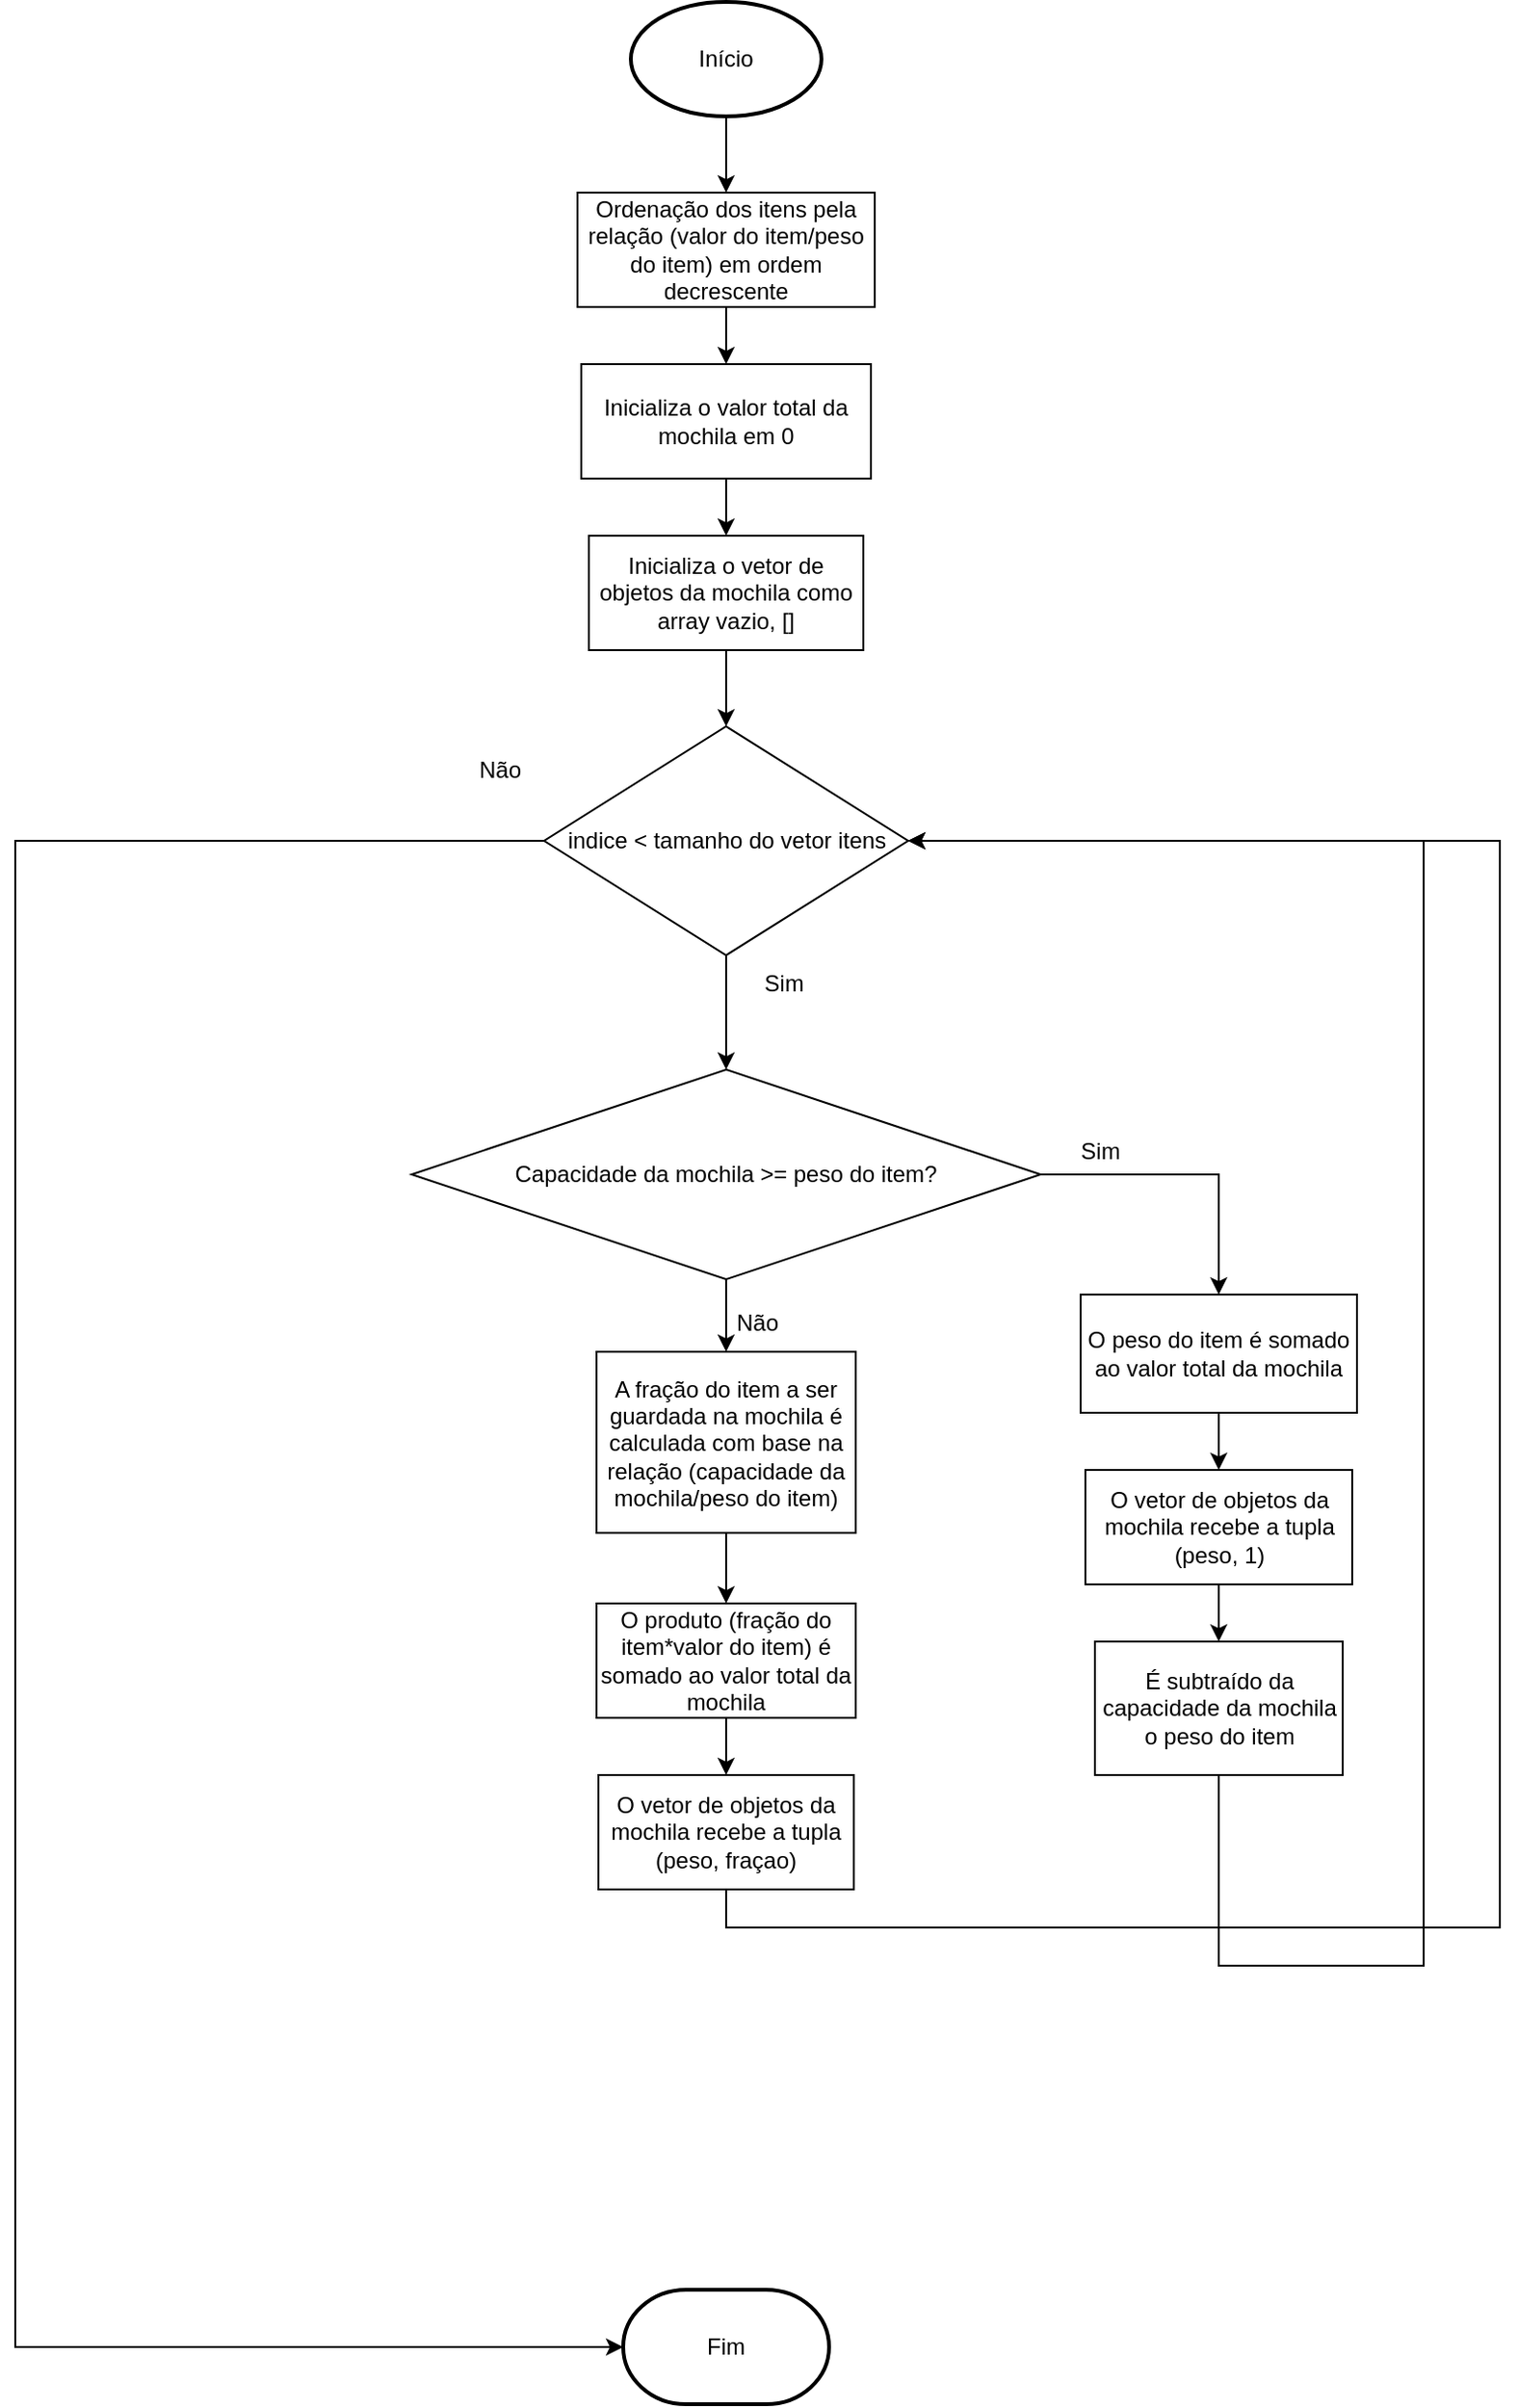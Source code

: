 <mxfile version="21.8.2" type="device">
  <diagram id="C5RBs43oDa-KdzZeNtuy" name="Page-1">
    <mxGraphModel dx="1500" dy="763" grid="1" gridSize="10" guides="1" tooltips="1" connect="1" arrows="1" fold="1" page="1" pageScale="1" pageWidth="827" pageHeight="1169" math="0" shadow="0">
      <root>
        <mxCell id="WIyWlLk6GJQsqaUBKTNV-0" />
        <mxCell id="WIyWlLk6GJQsqaUBKTNV-1" parent="WIyWlLk6GJQsqaUBKTNV-0" />
        <mxCell id="nERGSjp8VS6Cz2sTOSRf-0" value="Início" style="strokeWidth=2;html=1;shape=mxgraph.flowchart.start_1;whiteSpace=wrap;" parent="WIyWlLk6GJQsqaUBKTNV-1" vertex="1">
          <mxGeometry x="364" y="10" width="100" height="60" as="geometry" />
        </mxCell>
        <mxCell id="nERGSjp8VS6Cz2sTOSRf-1" value="" style="endArrow=classic;html=1;rounded=0;exitX=0.5;exitY=1;exitDx=0;exitDy=0;exitPerimeter=0;entryX=0.5;entryY=0;entryDx=0;entryDy=0;" parent="WIyWlLk6GJQsqaUBKTNV-1" source="nERGSjp8VS6Cz2sTOSRf-0" target="nERGSjp8VS6Cz2sTOSRf-3" edge="1">
          <mxGeometry width="50" height="50" relative="1" as="geometry">
            <mxPoint x="390" y="300" as="sourcePoint" />
            <mxPoint x="414" y="140" as="targetPoint" />
          </mxGeometry>
        </mxCell>
        <mxCell id="nERGSjp8VS6Cz2sTOSRf-2" value="Fim" style="strokeWidth=2;html=1;shape=mxgraph.flowchart.terminator;whiteSpace=wrap;" parent="WIyWlLk6GJQsqaUBKTNV-1" vertex="1">
          <mxGeometry x="360" y="1210" width="108" height="60" as="geometry" />
        </mxCell>
        <mxCell id="nERGSjp8VS6Cz2sTOSRf-6" value="" style="edgeStyle=orthogonalEdgeStyle;rounded=0;orthogonalLoop=1;jettySize=auto;html=1;" parent="WIyWlLk6GJQsqaUBKTNV-1" source="nERGSjp8VS6Cz2sTOSRf-3" target="nERGSjp8VS6Cz2sTOSRf-5" edge="1">
          <mxGeometry relative="1" as="geometry" />
        </mxCell>
        <mxCell id="nERGSjp8VS6Cz2sTOSRf-3" value="Ordenação dos itens pela relação (valor do item/peso do item) em ordem decrescente" style="rounded=0;whiteSpace=wrap;html=1;" parent="WIyWlLk6GJQsqaUBKTNV-1" vertex="1">
          <mxGeometry x="336" y="110" width="156" height="60" as="geometry" />
        </mxCell>
        <mxCell id="nERGSjp8VS6Cz2sTOSRf-8" value="" style="edgeStyle=orthogonalEdgeStyle;rounded=0;orthogonalLoop=1;jettySize=auto;html=1;" parent="WIyWlLk6GJQsqaUBKTNV-1" source="nERGSjp8VS6Cz2sTOSRf-5" target="nERGSjp8VS6Cz2sTOSRf-7" edge="1">
          <mxGeometry relative="1" as="geometry" />
        </mxCell>
        <mxCell id="nERGSjp8VS6Cz2sTOSRf-5" value="Inicializa o valor total da mochila em 0" style="rounded=0;whiteSpace=wrap;html=1;" parent="WIyWlLk6GJQsqaUBKTNV-1" vertex="1">
          <mxGeometry x="338" y="200" width="152" height="60" as="geometry" />
        </mxCell>
        <mxCell id="nERGSjp8VS6Cz2sTOSRf-28" value="" style="edgeStyle=orthogonalEdgeStyle;rounded=0;orthogonalLoop=1;jettySize=auto;html=1;" parent="WIyWlLk6GJQsqaUBKTNV-1" source="nERGSjp8VS6Cz2sTOSRf-7" target="nERGSjp8VS6Cz2sTOSRf-27" edge="1">
          <mxGeometry relative="1" as="geometry" />
        </mxCell>
        <mxCell id="nERGSjp8VS6Cz2sTOSRf-7" value="Inicializa o vetor de objetos da mochila como array vazio, []" style="rounded=0;whiteSpace=wrap;html=1;" parent="WIyWlLk6GJQsqaUBKTNV-1" vertex="1">
          <mxGeometry x="342" y="290" width="144" height="60" as="geometry" />
        </mxCell>
        <mxCell id="nERGSjp8VS6Cz2sTOSRf-12" value="" style="edgeStyle=orthogonalEdgeStyle;rounded=0;orthogonalLoop=1;jettySize=auto;html=1;" parent="WIyWlLk6GJQsqaUBKTNV-1" source="nERGSjp8VS6Cz2sTOSRf-9" target="nERGSjp8VS6Cz2sTOSRf-11" edge="1">
          <mxGeometry relative="1" as="geometry" />
        </mxCell>
        <mxCell id="nERGSjp8VS6Cz2sTOSRf-15" value="" style="edgeStyle=orthogonalEdgeStyle;rounded=0;orthogonalLoop=1;jettySize=auto;html=1;" parent="WIyWlLk6GJQsqaUBKTNV-1" source="nERGSjp8VS6Cz2sTOSRf-9" target="nERGSjp8VS6Cz2sTOSRf-14" edge="1">
          <mxGeometry relative="1" as="geometry" />
        </mxCell>
        <mxCell id="nERGSjp8VS6Cz2sTOSRf-9" value="&lt;div style=&quot;&quot;&gt;&lt;span style=&quot;background-color: initial;&quot;&gt;Capacidade da mochila &amp;gt;= peso do item?&lt;/span&gt;&lt;/div&gt;" style="rhombus;whiteSpace=wrap;html=1;rounded=0;align=center;" parent="WIyWlLk6GJQsqaUBKTNV-1" vertex="1">
          <mxGeometry x="249" y="570" width="330" height="110" as="geometry" />
        </mxCell>
        <mxCell id="nERGSjp8VS6Cz2sTOSRf-18" value="" style="edgeStyle=orthogonalEdgeStyle;rounded=0;orthogonalLoop=1;jettySize=auto;html=1;" parent="WIyWlLk6GJQsqaUBKTNV-1" source="nERGSjp8VS6Cz2sTOSRf-11" target="nERGSjp8VS6Cz2sTOSRf-17" edge="1">
          <mxGeometry relative="1" as="geometry" />
        </mxCell>
        <mxCell id="nERGSjp8VS6Cz2sTOSRf-11" value="O peso do item é somado ao valor total da mochila" style="whiteSpace=wrap;html=1;rounded=0;" parent="WIyWlLk6GJQsqaUBKTNV-1" vertex="1">
          <mxGeometry x="600" y="688" width="145" height="62" as="geometry" />
        </mxCell>
        <mxCell id="nERGSjp8VS6Cz2sTOSRf-13" value="Sim" style="text;html=1;align=center;verticalAlign=middle;resizable=0;points=[];autosize=1;strokeColor=none;fillColor=none;" parent="WIyWlLk6GJQsqaUBKTNV-1" vertex="1">
          <mxGeometry x="590" y="598" width="40" height="30" as="geometry" />
        </mxCell>
        <mxCell id="nERGSjp8VS6Cz2sTOSRf-23" value="" style="edgeStyle=orthogonalEdgeStyle;rounded=0;orthogonalLoop=1;jettySize=auto;html=1;" parent="WIyWlLk6GJQsqaUBKTNV-1" source="nERGSjp8VS6Cz2sTOSRf-14" target="nERGSjp8VS6Cz2sTOSRf-22" edge="1">
          <mxGeometry relative="1" as="geometry" />
        </mxCell>
        <mxCell id="nERGSjp8VS6Cz2sTOSRf-14" value="A fração do item a ser guardada na mochila é calculada com base na relação (capacidade da mochila/peso do item)" style="whiteSpace=wrap;html=1;rounded=0;" parent="WIyWlLk6GJQsqaUBKTNV-1" vertex="1">
          <mxGeometry x="346" y="718" width="136" height="95" as="geometry" />
        </mxCell>
        <mxCell id="nERGSjp8VS6Cz2sTOSRf-16" value="Não" style="text;html=1;align=center;verticalAlign=middle;resizable=0;points=[];autosize=1;strokeColor=none;fillColor=none;" parent="WIyWlLk6GJQsqaUBKTNV-1" vertex="1">
          <mxGeometry x="405" y="688" width="50" height="30" as="geometry" />
        </mxCell>
        <mxCell id="nERGSjp8VS6Cz2sTOSRf-20" value="" style="edgeStyle=orthogonalEdgeStyle;rounded=0;orthogonalLoop=1;jettySize=auto;html=1;" parent="WIyWlLk6GJQsqaUBKTNV-1" source="nERGSjp8VS6Cz2sTOSRf-17" target="nERGSjp8VS6Cz2sTOSRf-19" edge="1">
          <mxGeometry relative="1" as="geometry" />
        </mxCell>
        <mxCell id="nERGSjp8VS6Cz2sTOSRf-17" value="O vetor de objetos da mochila recebe a tupla (peso, 1)" style="rounded=0;whiteSpace=wrap;html=1;" parent="WIyWlLk6GJQsqaUBKTNV-1" vertex="1">
          <mxGeometry x="602.5" y="780" width="140" height="60" as="geometry" />
        </mxCell>
        <mxCell id="nERGSjp8VS6Cz2sTOSRf-35" value="" style="edgeStyle=orthogonalEdgeStyle;rounded=0;orthogonalLoop=1;jettySize=auto;html=1;entryX=1;entryY=0.5;entryDx=0;entryDy=0;exitX=0.5;exitY=1;exitDx=0;exitDy=0;" parent="WIyWlLk6GJQsqaUBKTNV-1" source="nERGSjp8VS6Cz2sTOSRf-19" target="nERGSjp8VS6Cz2sTOSRf-27" edge="1">
          <mxGeometry relative="1" as="geometry">
            <mxPoint x="460" y="1100" as="sourcePoint" />
            <mxPoint x="1223.5" y="410" as="targetPoint" />
            <Array as="points">
              <mxPoint x="673" y="1040" />
              <mxPoint x="780" y="1040" />
              <mxPoint x="780" y="450" />
            </Array>
          </mxGeometry>
        </mxCell>
        <mxCell id="nERGSjp8VS6Cz2sTOSRf-19" value="É subtraído da capacidade da mochila o peso do item" style="rounded=0;whiteSpace=wrap;html=1;" parent="WIyWlLk6GJQsqaUBKTNV-1" vertex="1">
          <mxGeometry x="607.5" y="870" width="130" height="70" as="geometry" />
        </mxCell>
        <mxCell id="nERGSjp8VS6Cz2sTOSRf-26" value="" style="edgeStyle=orthogonalEdgeStyle;rounded=0;orthogonalLoop=1;jettySize=auto;html=1;" parent="WIyWlLk6GJQsqaUBKTNV-1" source="nERGSjp8VS6Cz2sTOSRf-22" target="nERGSjp8VS6Cz2sTOSRf-25" edge="1">
          <mxGeometry relative="1" as="geometry" />
        </mxCell>
        <mxCell id="nERGSjp8VS6Cz2sTOSRf-22" value="O produto (fração do item*valor do item) é somado ao valor total da mochila" style="whiteSpace=wrap;html=1;rounded=0;" parent="WIyWlLk6GJQsqaUBKTNV-1" vertex="1">
          <mxGeometry x="346" y="850" width="136" height="60" as="geometry" />
        </mxCell>
        <mxCell id="nERGSjp8VS6Cz2sTOSRf-43" style="edgeStyle=orthogonalEdgeStyle;rounded=0;orthogonalLoop=1;jettySize=auto;html=1;exitX=0.5;exitY=1;exitDx=0;exitDy=0;entryX=1;entryY=0.5;entryDx=0;entryDy=0;" parent="WIyWlLk6GJQsqaUBKTNV-1" source="nERGSjp8VS6Cz2sTOSRf-25" target="nERGSjp8VS6Cz2sTOSRf-27" edge="1">
          <mxGeometry relative="1" as="geometry">
            <Array as="points">
              <mxPoint x="414" y="1020" />
              <mxPoint x="820" y="1020" />
              <mxPoint x="820" y="450" />
            </Array>
          </mxGeometry>
        </mxCell>
        <mxCell id="nERGSjp8VS6Cz2sTOSRf-25" value="O vetor de objetos da mochila recebe a tupla (peso, fraçao)" style="rounded=0;whiteSpace=wrap;html=1;" parent="WIyWlLk6GJQsqaUBKTNV-1" vertex="1">
          <mxGeometry x="347" y="940" width="134" height="60" as="geometry" />
        </mxCell>
        <mxCell id="nERGSjp8VS6Cz2sTOSRf-29" value="" style="edgeStyle=orthogonalEdgeStyle;rounded=0;orthogonalLoop=1;jettySize=auto;html=1;exitX=0.5;exitY=1;exitDx=0;exitDy=0;" parent="WIyWlLk6GJQsqaUBKTNV-1" source="nERGSjp8VS6Cz2sTOSRf-27" target="nERGSjp8VS6Cz2sTOSRf-9" edge="1">
          <mxGeometry relative="1" as="geometry">
            <mxPoint x="414" y="480" as="sourcePoint" />
          </mxGeometry>
        </mxCell>
        <mxCell id="nERGSjp8VS6Cz2sTOSRf-40" value="" style="edgeStyle=orthogonalEdgeStyle;rounded=0;orthogonalLoop=1;jettySize=auto;html=1;entryX=0;entryY=0.5;entryDx=0;entryDy=0;entryPerimeter=0;exitX=0;exitY=0.5;exitDx=0;exitDy=0;" parent="WIyWlLk6GJQsqaUBKTNV-1" source="nERGSjp8VS6Cz2sTOSRf-27" target="nERGSjp8VS6Cz2sTOSRf-2" edge="1">
          <mxGeometry relative="1" as="geometry">
            <mxPoint x="40" y="450" as="sourcePoint" />
            <mxPoint x="111.5" y="1240" as="targetPoint" />
            <Array as="points">
              <mxPoint x="41" y="450" />
              <mxPoint x="41" y="1240" />
            </Array>
          </mxGeometry>
        </mxCell>
        <mxCell id="nERGSjp8VS6Cz2sTOSRf-27" value="indice &amp;lt; tamanho do vetor itens" style="rhombus;whiteSpace=wrap;html=1;rounded=0;" parent="WIyWlLk6GJQsqaUBKTNV-1" vertex="1">
          <mxGeometry x="318.5" y="390" width="191" height="120" as="geometry" />
        </mxCell>
        <mxCell id="nERGSjp8VS6Cz2sTOSRf-30" value="Sim" style="text;html=1;align=center;verticalAlign=middle;resizable=0;points=[];autosize=1;strokeColor=none;fillColor=none;" parent="WIyWlLk6GJQsqaUBKTNV-1" vertex="1">
          <mxGeometry x="424" y="510" width="40" height="30" as="geometry" />
        </mxCell>
        <mxCell id="RQGvRpjC133S4vMoeBN3-1" value="Não" style="text;html=1;align=center;verticalAlign=middle;resizable=0;points=[];autosize=1;strokeColor=none;fillColor=none;" vertex="1" parent="WIyWlLk6GJQsqaUBKTNV-1">
          <mxGeometry x="270" y="398" width="50" height="30" as="geometry" />
        </mxCell>
      </root>
    </mxGraphModel>
  </diagram>
</mxfile>
